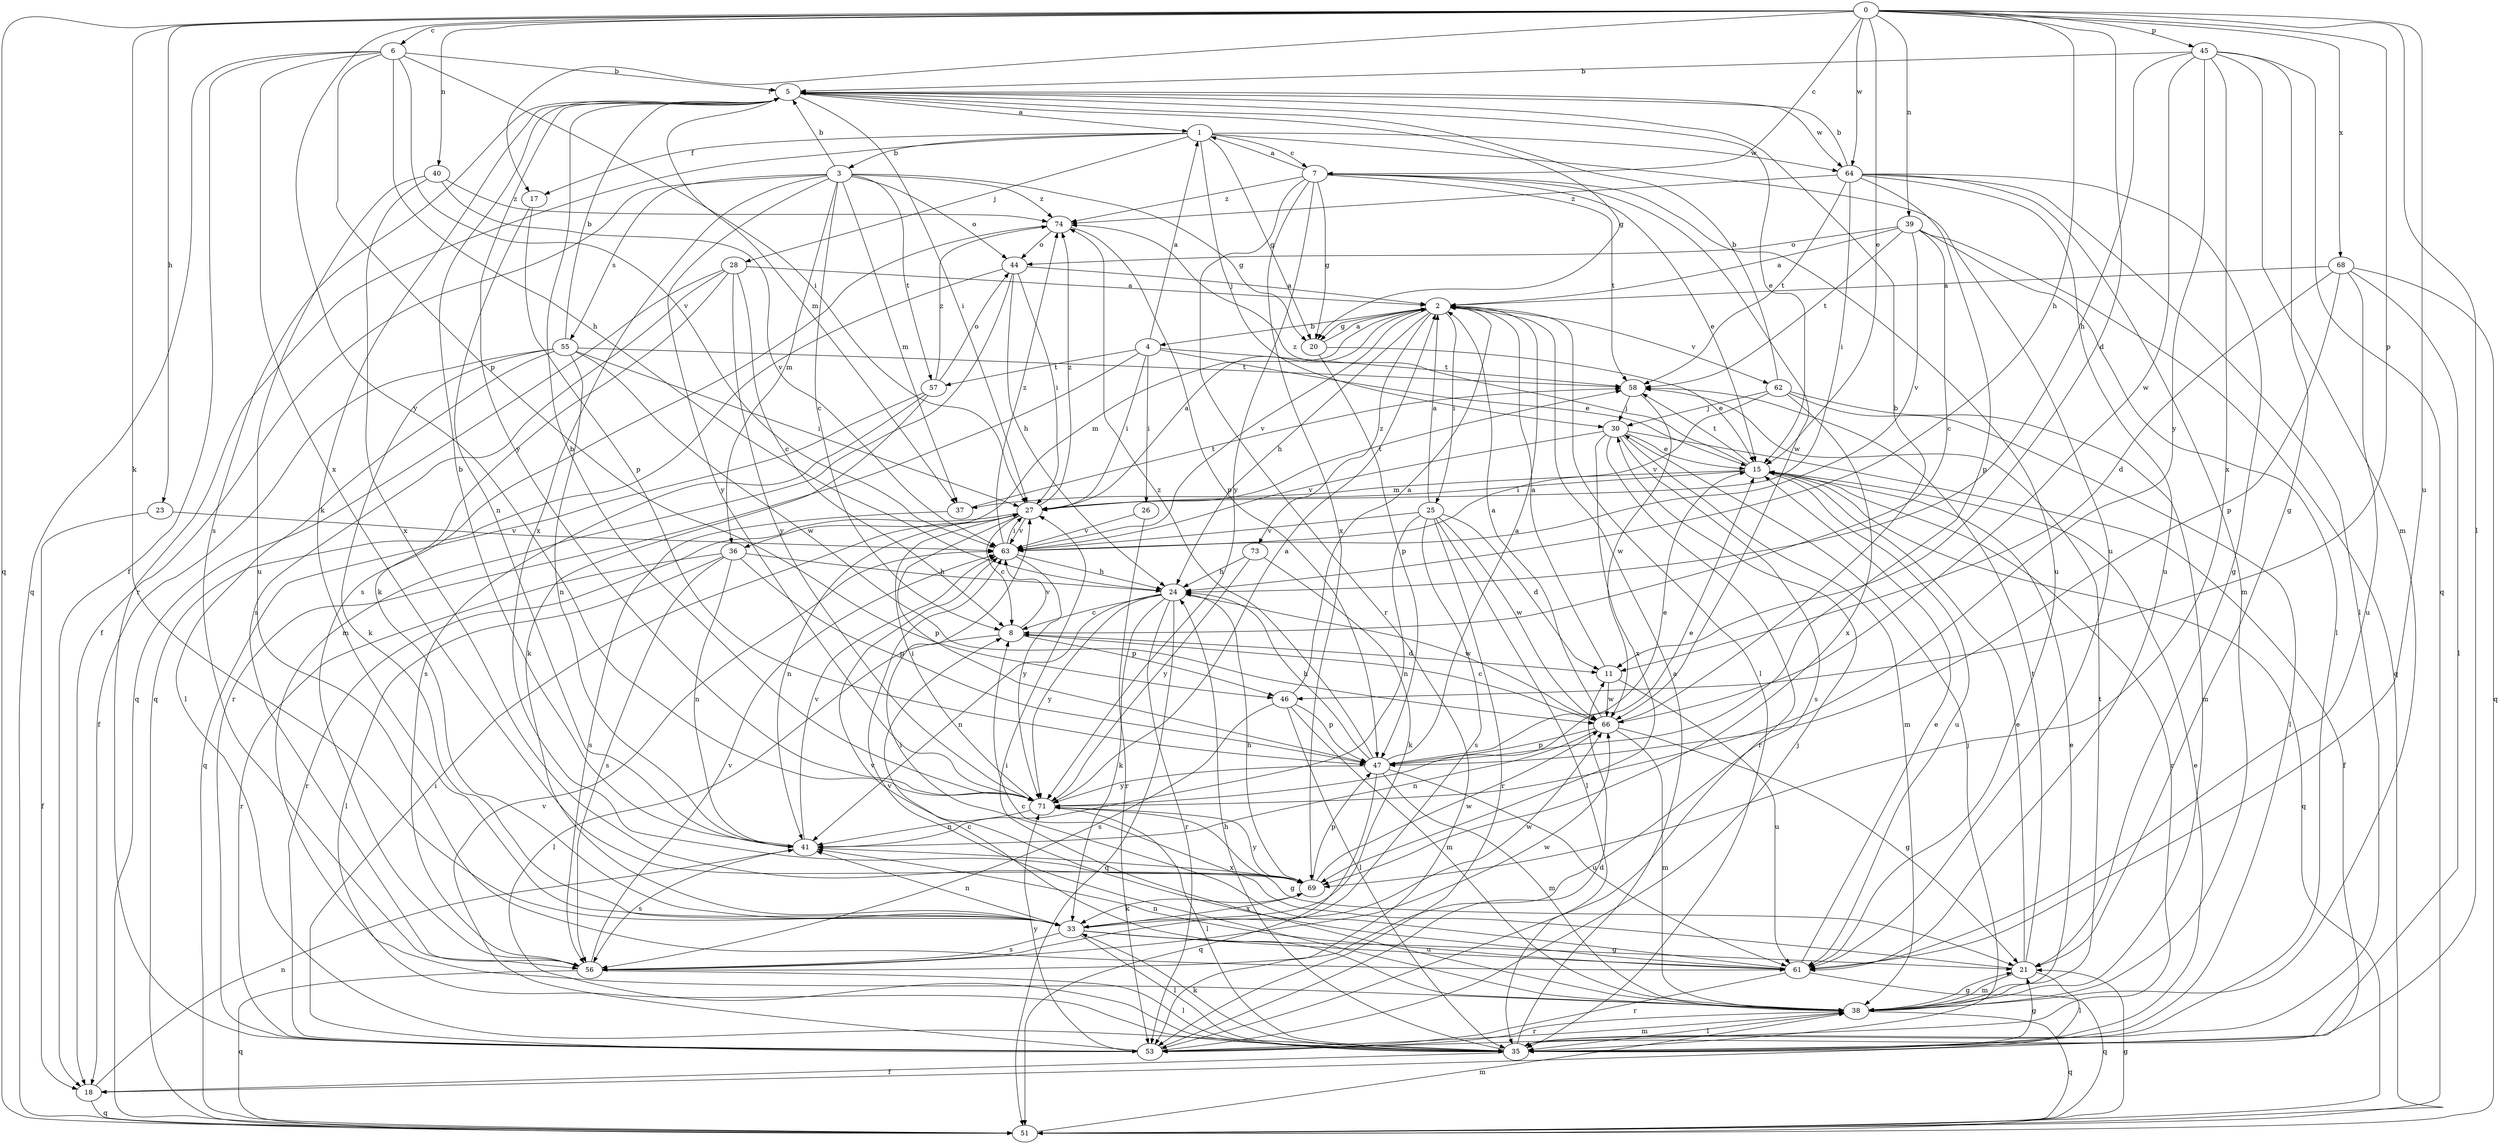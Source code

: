 strict digraph  {
0;
1;
2;
3;
4;
5;
6;
7;
8;
11;
15;
17;
18;
20;
21;
23;
24;
25;
26;
27;
28;
30;
33;
35;
36;
37;
38;
39;
40;
41;
44;
45;
46;
47;
51;
53;
55;
56;
57;
58;
61;
62;
63;
64;
66;
68;
69;
71;
73;
74;
0 -> 6  [label=c];
0 -> 7  [label=c];
0 -> 11  [label=d];
0 -> 15  [label=e];
0 -> 17  [label=f];
0 -> 23  [label=h];
0 -> 24  [label=h];
0 -> 33  [label=k];
0 -> 35  [label=l];
0 -> 39  [label=n];
0 -> 40  [label=n];
0 -> 45  [label=p];
0 -> 46  [label=p];
0 -> 51  [label=q];
0 -> 61  [label=u];
0 -> 64  [label=w];
0 -> 68  [label=x];
0 -> 71  [label=y];
1 -> 3  [label=b];
1 -> 7  [label=c];
1 -> 17  [label=f];
1 -> 20  [label=g];
1 -> 28  [label=j];
1 -> 30  [label=j];
1 -> 53  [label=r];
1 -> 61  [label=u];
1 -> 64  [label=w];
2 -> 4  [label=b];
2 -> 20  [label=g];
2 -> 24  [label=h];
2 -> 25  [label=i];
2 -> 35  [label=l];
2 -> 36  [label=m];
2 -> 62  [label=v];
2 -> 63  [label=v];
2 -> 73  [label=z];
3 -> 5  [label=b];
3 -> 8  [label=c];
3 -> 18  [label=f];
3 -> 20  [label=g];
3 -> 36  [label=m];
3 -> 37  [label=m];
3 -> 44  [label=o];
3 -> 55  [label=s];
3 -> 57  [label=t];
3 -> 69  [label=x];
3 -> 71  [label=y];
3 -> 74  [label=z];
4 -> 1  [label=a];
4 -> 15  [label=e];
4 -> 26  [label=i];
4 -> 27  [label=i];
4 -> 53  [label=r];
4 -> 57  [label=t];
4 -> 58  [label=t];
5 -> 1  [label=a];
5 -> 15  [label=e];
5 -> 20  [label=g];
5 -> 27  [label=i];
5 -> 33  [label=k];
5 -> 37  [label=m];
5 -> 56  [label=s];
5 -> 64  [label=w];
5 -> 71  [label=y];
6 -> 5  [label=b];
6 -> 18  [label=f];
6 -> 24  [label=h];
6 -> 27  [label=i];
6 -> 46  [label=p];
6 -> 51  [label=q];
6 -> 63  [label=v];
6 -> 69  [label=x];
7 -> 1  [label=a];
7 -> 15  [label=e];
7 -> 20  [label=g];
7 -> 53  [label=r];
7 -> 58  [label=t];
7 -> 61  [label=u];
7 -> 66  [label=w];
7 -> 69  [label=x];
7 -> 71  [label=y];
7 -> 74  [label=z];
8 -> 11  [label=d];
8 -> 35  [label=l];
8 -> 46  [label=p];
8 -> 63  [label=v];
11 -> 2  [label=a];
11 -> 61  [label=u];
11 -> 66  [label=w];
15 -> 27  [label=i];
15 -> 37  [label=m];
15 -> 51  [label=q];
15 -> 53  [label=r];
15 -> 58  [label=t];
15 -> 61  [label=u];
15 -> 74  [label=z];
17 -> 41  [label=n];
17 -> 47  [label=p];
18 -> 41  [label=n];
18 -> 51  [label=q];
20 -> 2  [label=a];
20 -> 15  [label=e];
20 -> 47  [label=p];
21 -> 8  [label=c];
21 -> 15  [label=e];
21 -> 35  [label=l];
21 -> 38  [label=m];
21 -> 58  [label=t];
23 -> 18  [label=f];
23 -> 63  [label=v];
24 -> 8  [label=c];
24 -> 33  [label=k];
24 -> 41  [label=n];
24 -> 51  [label=q];
24 -> 53  [label=r];
24 -> 66  [label=w];
24 -> 71  [label=y];
25 -> 2  [label=a];
25 -> 11  [label=d];
25 -> 35  [label=l];
25 -> 41  [label=n];
25 -> 53  [label=r];
25 -> 56  [label=s];
25 -> 63  [label=v];
25 -> 66  [label=w];
26 -> 53  [label=r];
26 -> 63  [label=v];
27 -> 2  [label=a];
27 -> 8  [label=c];
27 -> 41  [label=n];
27 -> 47  [label=p];
27 -> 53  [label=r];
27 -> 58  [label=t];
27 -> 63  [label=v];
27 -> 74  [label=z];
28 -> 2  [label=a];
28 -> 8  [label=c];
28 -> 33  [label=k];
28 -> 51  [label=q];
28 -> 56  [label=s];
28 -> 71  [label=y];
30 -> 15  [label=e];
30 -> 18  [label=f];
30 -> 38  [label=m];
30 -> 53  [label=r];
30 -> 56  [label=s];
30 -> 63  [label=v];
30 -> 69  [label=x];
33 -> 21  [label=g];
33 -> 35  [label=l];
33 -> 41  [label=n];
33 -> 56  [label=s];
33 -> 61  [label=u];
33 -> 66  [label=w];
33 -> 69  [label=x];
35 -> 2  [label=a];
35 -> 15  [label=e];
35 -> 18  [label=f];
35 -> 21  [label=g];
35 -> 24  [label=h];
35 -> 30  [label=j];
35 -> 33  [label=k];
36 -> 24  [label=h];
36 -> 35  [label=l];
36 -> 41  [label=n];
36 -> 47  [label=p];
36 -> 53  [label=r];
36 -> 56  [label=s];
37 -> 56  [label=s];
37 -> 58  [label=t];
38 -> 8  [label=c];
38 -> 15  [label=e];
38 -> 21  [label=g];
38 -> 27  [label=i];
38 -> 35  [label=l];
38 -> 51  [label=q];
38 -> 53  [label=r];
38 -> 58  [label=t];
38 -> 63  [label=v];
39 -> 2  [label=a];
39 -> 8  [label=c];
39 -> 35  [label=l];
39 -> 44  [label=o];
39 -> 51  [label=q];
39 -> 58  [label=t];
39 -> 63  [label=v];
40 -> 61  [label=u];
40 -> 63  [label=v];
40 -> 69  [label=x];
40 -> 74  [label=z];
41 -> 5  [label=b];
41 -> 56  [label=s];
41 -> 63  [label=v];
41 -> 69  [label=x];
44 -> 2  [label=a];
44 -> 24  [label=h];
44 -> 27  [label=i];
44 -> 38  [label=m];
44 -> 51  [label=q];
45 -> 5  [label=b];
45 -> 21  [label=g];
45 -> 24  [label=h];
45 -> 38  [label=m];
45 -> 51  [label=q];
45 -> 66  [label=w];
45 -> 69  [label=x];
45 -> 71  [label=y];
46 -> 2  [label=a];
46 -> 35  [label=l];
46 -> 38  [label=m];
46 -> 47  [label=p];
46 -> 56  [label=s];
47 -> 2  [label=a];
47 -> 15  [label=e];
47 -> 24  [label=h];
47 -> 38  [label=m];
47 -> 51  [label=q];
47 -> 61  [label=u];
47 -> 71  [label=y];
47 -> 74  [label=z];
51 -> 21  [label=g];
51 -> 38  [label=m];
53 -> 11  [label=d];
53 -> 27  [label=i];
53 -> 30  [label=j];
53 -> 38  [label=m];
53 -> 63  [label=v];
53 -> 71  [label=y];
55 -> 5  [label=b];
55 -> 18  [label=f];
55 -> 27  [label=i];
55 -> 33  [label=k];
55 -> 35  [label=l];
55 -> 41  [label=n];
55 -> 58  [label=t];
55 -> 66  [label=w];
56 -> 35  [label=l];
56 -> 51  [label=q];
56 -> 63  [label=v];
56 -> 66  [label=w];
57 -> 33  [label=k];
57 -> 44  [label=o];
57 -> 51  [label=q];
57 -> 56  [label=s];
57 -> 74  [label=z];
58 -> 30  [label=j];
58 -> 66  [label=w];
61 -> 15  [label=e];
61 -> 27  [label=i];
61 -> 41  [label=n];
61 -> 51  [label=q];
61 -> 53  [label=r];
61 -> 63  [label=v];
62 -> 5  [label=b];
62 -> 30  [label=j];
62 -> 35  [label=l];
62 -> 38  [label=m];
62 -> 63  [label=v];
62 -> 69  [label=x];
63 -> 24  [label=h];
63 -> 27  [label=i];
63 -> 71  [label=y];
63 -> 74  [label=z];
64 -> 5  [label=b];
64 -> 21  [label=g];
64 -> 27  [label=i];
64 -> 35  [label=l];
64 -> 38  [label=m];
64 -> 47  [label=p];
64 -> 58  [label=t];
64 -> 61  [label=u];
64 -> 74  [label=z];
66 -> 2  [label=a];
66 -> 5  [label=b];
66 -> 8  [label=c];
66 -> 21  [label=g];
66 -> 38  [label=m];
66 -> 41  [label=n];
66 -> 47  [label=p];
68 -> 2  [label=a];
68 -> 11  [label=d];
68 -> 35  [label=l];
68 -> 47  [label=p];
68 -> 51  [label=q];
68 -> 61  [label=u];
69 -> 24  [label=h];
69 -> 33  [label=k];
69 -> 47  [label=p];
69 -> 66  [label=w];
69 -> 71  [label=y];
71 -> 2  [label=a];
71 -> 5  [label=b];
71 -> 15  [label=e];
71 -> 21  [label=g];
71 -> 27  [label=i];
71 -> 35  [label=l];
71 -> 41  [label=n];
73 -> 24  [label=h];
73 -> 33  [label=k];
73 -> 71  [label=y];
74 -> 44  [label=o];
74 -> 47  [label=p];
74 -> 56  [label=s];
}
